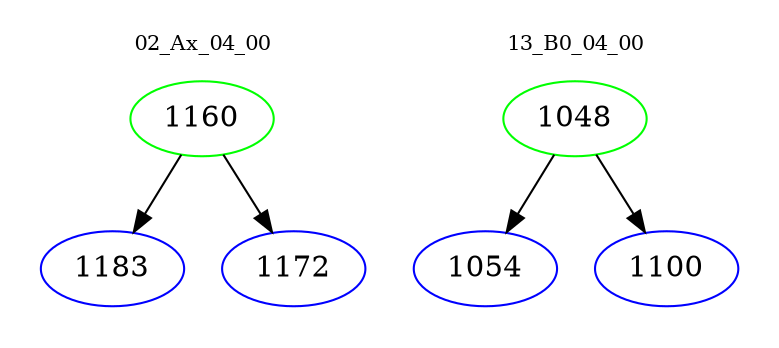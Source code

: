 digraph{
subgraph cluster_0 {
color = white
label = "02_Ax_04_00";
fontsize=10;
T0_1160 [label="1160", color="green"]
T0_1160 -> T0_1183 [color="black"]
T0_1183 [label="1183", color="blue"]
T0_1160 -> T0_1172 [color="black"]
T0_1172 [label="1172", color="blue"]
}
subgraph cluster_1 {
color = white
label = "13_B0_04_00";
fontsize=10;
T1_1048 [label="1048", color="green"]
T1_1048 -> T1_1054 [color="black"]
T1_1054 [label="1054", color="blue"]
T1_1048 -> T1_1100 [color="black"]
T1_1100 [label="1100", color="blue"]
}
}
